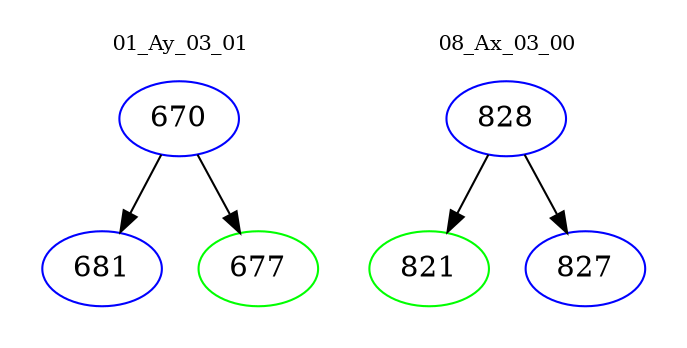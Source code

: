 digraph{
subgraph cluster_0 {
color = white
label = "01_Ay_03_01";
fontsize=10;
T0_670 [label="670", color="blue"]
T0_670 -> T0_681 [color="black"]
T0_681 [label="681", color="blue"]
T0_670 -> T0_677 [color="black"]
T0_677 [label="677", color="green"]
}
subgraph cluster_1 {
color = white
label = "08_Ax_03_00";
fontsize=10;
T1_828 [label="828", color="blue"]
T1_828 -> T1_821 [color="black"]
T1_821 [label="821", color="green"]
T1_828 -> T1_827 [color="black"]
T1_827 [label="827", color="blue"]
}
}
